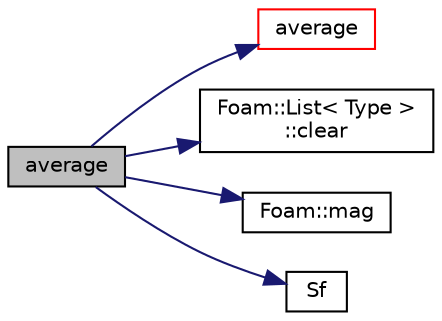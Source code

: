 digraph "average"
{
  bgcolor="transparent";
  edge [fontname="Helvetica",fontsize="10",labelfontname="Helvetica",labelfontsize="10"];
  node [fontname="Helvetica",fontsize="10",shape=record];
  rankdir="LR";
  Node1 [label="average",height=0.2,width=0.4,color="black", fillcolor="grey75", style="filled", fontcolor="black"];
  Node1 -> Node2 [color="midnightblue",fontsize="10",style="solid",fontname="Helvetica"];
  Node2 [label="average",height=0.2,width=0.4,color="red",URL="$a02232.html#a8005642fb34cac46449ba05365e5884b",tooltip="Area-averaged value of a field across the surface. "];
  Node1 -> Node3 [color="midnightblue",fontsize="10",style="solid",fontname="Helvetica"];
  Node3 [label="Foam::List\< Type \>\l::clear",height=0.2,width=0.4,color="black",URL="$a01364.html#ac8bb3912a3ce86b15842e79d0b421204",tooltip="Clear the list, i.e. set size to zero. "];
  Node1 -> Node4 [color="midnightblue",fontsize="10",style="solid",fontname="Helvetica"];
  Node4 [label="Foam::mag",height=0.2,width=0.4,color="black",URL="$a10733.html#a929da2a3fdcf3dacbbe0487d3a330dae"];
  Node1 -> Node5 [color="midnightblue",fontsize="10",style="solid",fontname="Helvetica"];
  Node5 [label="Sf",height=0.2,width=0.4,color="black",URL="$a02232.html#a3113bc602401d965fc6f373b993f0690",tooltip="Return face area vectors. "];
}
